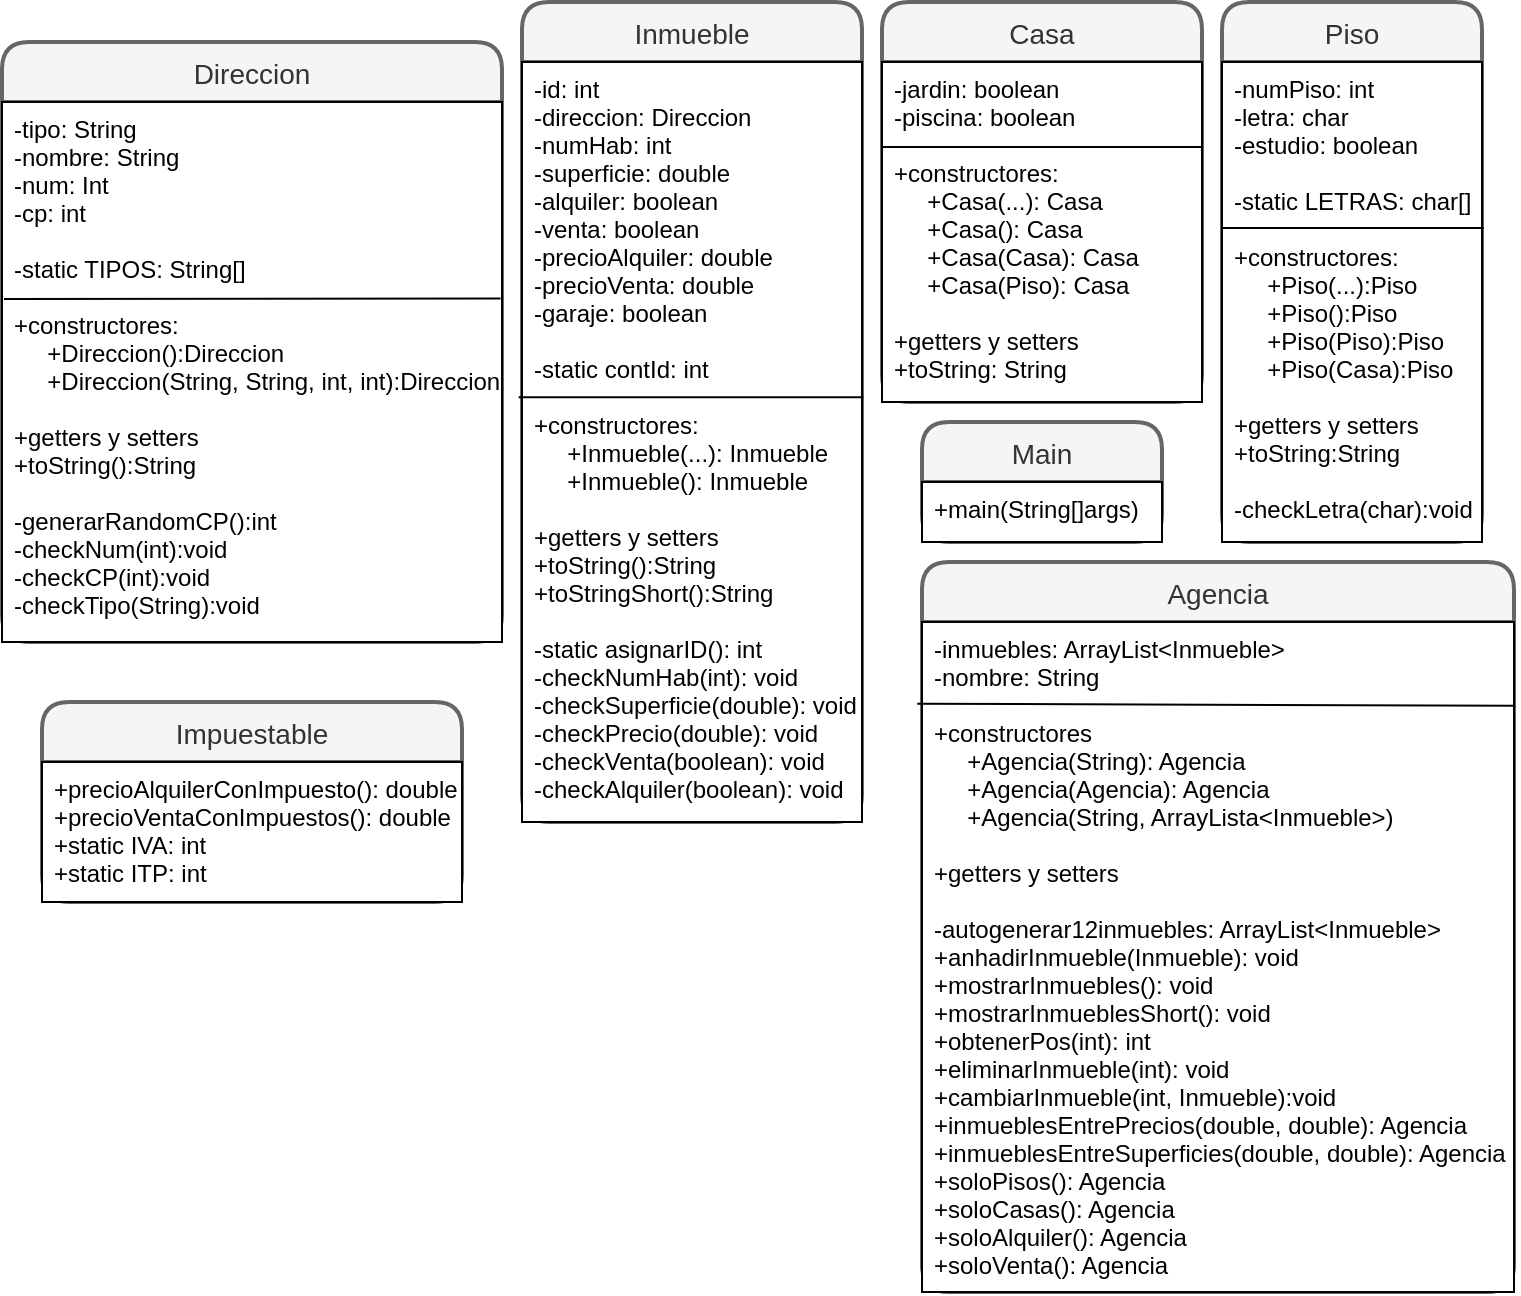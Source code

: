 <mxfile version="13.9.9" type="device"><diagram id="MwJRDeNiMWic8LX25EdD" name="Página-1"><mxGraphModel dx="1086" dy="806" grid="1" gridSize="10" guides="1" tooltips="1" connect="1" arrows="1" fold="1" page="1" pageScale="1" pageWidth="827" pageHeight="1169" math="0" shadow="0"><root><mxCell id="0"/><mxCell id="1" parent="0"/><mxCell id="M7qrkAyhZk9vZkMzDewD-7" value="Direccion" style="swimlane;childLayout=stackLayout;horizontal=1;startSize=30;horizontalStack=0;rounded=1;fontSize=14;fontStyle=0;strokeWidth=2;resizeParent=0;resizeLast=1;shadow=0;dashed=0;align=center;fillColor=#f5f5f5;strokeColor=#666666;fontColor=#333333;" parent="1" vertex="1"><mxGeometry x="10" y="30" width="250" height="300" as="geometry"/></mxCell><mxCell id="M7qrkAyhZk9vZkMzDewD-8" value="-tipo: String&#10;-nombre: String&#10;-num: Int&#10;-cp: int&#10;&#10;-static TIPOS: String[]&#10;&#10;+constructores:&#10;     +Direccion():Direccion&#10;     +Direccion(String, String, int, int):Direccion&#10;&#10;+getters y setters&#10;+toString():String&#10;&#10;-generarRandomCP():int&#10;-checkNum(int):void&#10;-checkCP(int):void&#10;-checkTipo(String):void&#10;" style="align=left;spacingLeft=4;fontSize=12;verticalAlign=top;resizable=0;rotatable=0;part=1;" parent="M7qrkAyhZk9vZkMzDewD-7" vertex="1"><mxGeometry y="30" width="250" height="270" as="geometry"/></mxCell><mxCell id="M7qrkAyhZk9vZkMzDewD-11" value="" style="endArrow=none;html=1;exitX=0.004;exitY=0.365;exitDx=0;exitDy=0;exitPerimeter=0;entryX=0.997;entryY=0.364;entryDx=0;entryDy=0;entryPerimeter=0;" parent="M7qrkAyhZk9vZkMzDewD-7" source="M7qrkAyhZk9vZkMzDewD-8" target="M7qrkAyhZk9vZkMzDewD-8" edge="1"><mxGeometry width="50" height="50" relative="1" as="geometry"><mxPoint x="390" y="300" as="sourcePoint"/><mxPoint x="480" y="259" as="targetPoint"/></mxGeometry></mxCell><mxCell id="M7qrkAyhZk9vZkMzDewD-12" value="Inmueble" style="swimlane;childLayout=stackLayout;horizontal=1;startSize=30;horizontalStack=0;rounded=1;fontSize=14;fontStyle=0;strokeWidth=2;resizeParent=0;resizeLast=1;shadow=0;dashed=0;align=center;fillColor=#f5f5f5;strokeColor=#666666;fontColor=#333333;" parent="1" vertex="1"><mxGeometry x="270" y="10" width="170" height="410" as="geometry"/></mxCell><mxCell id="M7qrkAyhZk9vZkMzDewD-13" value="-id: int&#10;-direccion: Direccion&#10;-numHab: int&#10;-superficie: double&#10;-alquiler: boolean&#10;-venta: boolean&#10;-precioAlquiler: double&#10;-precioVenta: double&#10;-garaje: boolean&#10;&#10;-static contId: int&#10;&#10;+constructores:&#10;     +Inmueble(...): Inmueble&#10;     +Inmueble(): Inmueble&#10;&#10;+getters y setters&#10;+toString():String&#10;+toStringShort():String&#10;&#10;-static asignarID(): int&#10;-checkNumHab(int): void&#10;-checkSuperficie(double): void&#10;-checkPrecio(double): void&#10;-checkVenta(boolean): void &#10;-checkAlquiler(boolean): void&#10;&#10;" style="align=left;spacingLeft=4;fontSize=12;verticalAlign=top;resizable=0;rotatable=0;part=1;" parent="M7qrkAyhZk9vZkMzDewD-12" vertex="1"><mxGeometry y="30" width="170" height="380" as="geometry"/></mxCell><mxCell id="M7qrkAyhZk9vZkMzDewD-25" value="" style="endArrow=none;html=1;exitX=-0.01;exitY=0.441;exitDx=0;exitDy=0;exitPerimeter=0;entryX=1.004;entryY=0.441;entryDx=0;entryDy=0;entryPerimeter=0;" parent="M7qrkAyhZk9vZkMzDewD-12" source="M7qrkAyhZk9vZkMzDewD-13" target="M7qrkAyhZk9vZkMzDewD-13" edge="1"><mxGeometry width="50" height="50" relative="1" as="geometry"><mxPoint x="30" y="280" as="sourcePoint"/><mxPoint x="80" y="230" as="targetPoint"/></mxGeometry></mxCell><mxCell id="M7qrkAyhZk9vZkMzDewD-16" value="Piso" style="swimlane;childLayout=stackLayout;horizontal=1;startSize=30;horizontalStack=0;rounded=1;fontSize=14;fontStyle=0;strokeWidth=2;resizeParent=0;resizeLast=1;shadow=0;dashed=0;align=center;fillColor=#f5f5f5;strokeColor=#666666;fontColor=#333333;" parent="1" vertex="1"><mxGeometry x="620" y="10" width="130" height="270" as="geometry"/></mxCell><mxCell id="M7qrkAyhZk9vZkMzDewD-17" value="-numPiso: int&#10;-letra: char&#10;-estudio: boolean&#10;&#10;-static LETRAS: char[]&#10;&#10;+constructores:&#10;     +Piso(...):Piso&#10;     +Piso():Piso&#10;     +Piso(Piso):Piso&#10;     +Piso(Casa):Piso&#10;&#10;+getters y setters&#10;+toString:String&#10;&#10;-checkLetra(char):void&#10;" style="align=left;spacingLeft=4;fontSize=12;verticalAlign=top;resizable=0;rotatable=0;part=1;" parent="M7qrkAyhZk9vZkMzDewD-16" vertex="1"><mxGeometry y="30" width="130" height="240" as="geometry"/></mxCell><mxCell id="M7qrkAyhZk9vZkMzDewD-26" value="" style="endArrow=none;html=1;exitX=-0.002;exitY=0.346;exitDx=0;exitDy=0;exitPerimeter=0;entryX=1.007;entryY=0.346;entryDx=0;entryDy=0;entryPerimeter=0;" parent="M7qrkAyhZk9vZkMzDewD-16" source="M7qrkAyhZk9vZkMzDewD-17" target="M7qrkAyhZk9vZkMzDewD-17" edge="1"><mxGeometry width="50" height="50" relative="1" as="geometry"><mxPoint x="120" y="210" as="sourcePoint"/><mxPoint x="170" y="160" as="targetPoint"/></mxGeometry></mxCell><mxCell id="M7qrkAyhZk9vZkMzDewD-22" value="Casa" style="swimlane;childLayout=stackLayout;horizontal=1;startSize=30;horizontalStack=0;rounded=1;fontSize=14;fontStyle=0;strokeWidth=2;resizeParent=0;resizeLast=1;shadow=0;dashed=0;align=center;fillColor=#f5f5f5;strokeColor=#666666;fontColor=#333333;" parent="1" vertex="1"><mxGeometry x="450" y="10" width="160" height="200" as="geometry"/></mxCell><mxCell id="M7qrkAyhZk9vZkMzDewD-23" value="-jardin: boolean&#10;-piscina: boolean&#10;&#10;+constructores:&#10;     +Casa(...): Casa&#10;     +Casa(): Casa&#10;     +Casa(Casa): Casa&#10;     +Casa(Piso): Casa&#10;&#10;+getters y setters&#10;+toString: String&#10;" style="align=left;spacingLeft=4;fontSize=12;verticalAlign=top;resizable=0;rotatable=0;part=1;" parent="M7qrkAyhZk9vZkMzDewD-22" vertex="1"><mxGeometry y="30" width="160" height="170" as="geometry"/></mxCell><mxCell id="M7qrkAyhZk9vZkMzDewD-27" value="" style="endArrow=none;html=1;exitX=0;exitY=0.25;exitDx=0;exitDy=0;entryX=1;entryY=0.25;entryDx=0;entryDy=0;" parent="M7qrkAyhZk9vZkMzDewD-22" source="M7qrkAyhZk9vZkMzDewD-23" target="M7qrkAyhZk9vZkMzDewD-23" edge="1"><mxGeometry width="50" height="50" relative="1" as="geometry"><mxPoint x="-30" y="170" as="sourcePoint"/><mxPoint x="20" y="120" as="targetPoint"/></mxGeometry></mxCell><mxCell id="M7qrkAyhZk9vZkMzDewD-28" value="Agencia" style="swimlane;childLayout=stackLayout;horizontal=1;startSize=30;horizontalStack=0;rounded=1;fontSize=14;fontStyle=0;strokeWidth=2;resizeParent=0;resizeLast=1;shadow=0;dashed=0;align=center;fillColor=#f5f5f5;strokeColor=#666666;fontColor=#333333;" parent="1" vertex="1"><mxGeometry x="470" y="290" width="296" height="365" as="geometry"/></mxCell><mxCell id="M7qrkAyhZk9vZkMzDewD-29" value="-inmuebles: ArrayList&lt;Inmueble&gt;&#10;-nombre: String&#10;&#10;+constructores&#10;     +Agencia(String): Agencia&#10;     +Agencia(Agencia): Agencia&#10;     +Agencia(String, ArrayLista&lt;Inmueble&gt;)&#10;&#10;+getters y setters&#10;&#10;-autogenerar12inmuebles: ArrayList&lt;Inmueble&gt;&#10;+anhadirInmueble(Inmueble): void&#10;+mostrarInmuebles(): void&#10;+mostrarInmueblesShort(): void&#10;+obtenerPos(int): int&#10;+eliminarInmueble(int): void&#10;+cambiarInmueble(int, Inmueble):void&#10;+inmueblesEntrePrecios(double, double): Agencia&#10;+inmueblesEntreSuperficies(double, double): Agencia&#10;+soloPisos(): Agencia&#10;+soloCasas(): Agencia&#10;+soloAlquiler(): Agencia&#10;+soloVenta(): Agencia&#10;" style="align=left;spacingLeft=4;fontSize=12;verticalAlign=top;resizable=0;rotatable=0;part=1;" parent="M7qrkAyhZk9vZkMzDewD-28" vertex="1"><mxGeometry y="30" width="296" height="335" as="geometry"/></mxCell><mxCell id="M7qrkAyhZk9vZkMzDewD-30" value="" style="endArrow=none;html=1;exitX=-0.008;exitY=0.122;exitDx=0;exitDy=0;exitPerimeter=0;entryX=1.002;entryY=0.125;entryDx=0;entryDy=0;entryPerimeter=0;" parent="M7qrkAyhZk9vZkMzDewD-28" source="M7qrkAyhZk9vZkMzDewD-29" target="M7qrkAyhZk9vZkMzDewD-29" edge="1"><mxGeometry width="50" height="50" relative="1" as="geometry"><mxPoint x="-40" y="-100" as="sourcePoint"/><mxPoint x="10" y="-150" as="targetPoint"/></mxGeometry></mxCell><mxCell id="M7qrkAyhZk9vZkMzDewD-31" value="Main" style="swimlane;childLayout=stackLayout;horizontal=1;startSize=30;horizontalStack=0;rounded=1;fontSize=14;fontStyle=0;strokeWidth=2;resizeParent=0;resizeLast=1;shadow=0;dashed=0;align=center;fillColor=#f5f5f5;strokeColor=#666666;fontColor=#333333;" parent="1" vertex="1"><mxGeometry x="470" y="220" width="120" height="60" as="geometry"/></mxCell><mxCell id="M7qrkAyhZk9vZkMzDewD-32" value="+main(String[]args)" style="align=left;spacingLeft=4;fontSize=12;verticalAlign=top;resizable=0;rotatable=0;part=1;" parent="M7qrkAyhZk9vZkMzDewD-31" vertex="1"><mxGeometry y="30" width="120" height="30" as="geometry"/></mxCell><mxCell id="M7qrkAyhZk9vZkMzDewD-33" value="Impuestable" style="swimlane;childLayout=stackLayout;horizontal=1;startSize=30;horizontalStack=0;rounded=1;fontSize=14;fontStyle=0;strokeWidth=2;resizeParent=0;resizeLast=1;shadow=0;dashed=0;align=center;fillColor=#f5f5f5;strokeColor=#666666;fontColor=#333333;" parent="1" vertex="1"><mxGeometry x="30" y="360" width="210" height="100" as="geometry"/></mxCell><mxCell id="M7qrkAyhZk9vZkMzDewD-34" value="+precioAlquilerConImpuesto(): double&#10;+precioVentaConImpuestos(): double&#10;+static IVA: int&#10;+static ITP: int" style="align=left;spacingLeft=4;fontSize=12;verticalAlign=top;resizable=0;rotatable=0;part=1;" parent="M7qrkAyhZk9vZkMzDewD-33" vertex="1"><mxGeometry y="30" width="210" height="70" as="geometry"/></mxCell></root></mxGraphModel></diagram></mxfile>